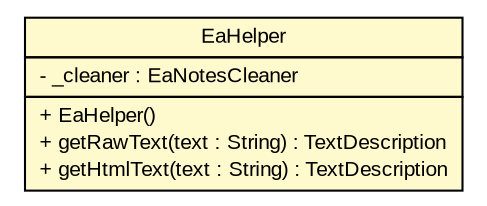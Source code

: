 #!/usr/local/bin/dot
#
# Class diagram 
# Generated by UMLGraph version R5_6_6-6-g3bdff0 (http://www.umlgraph.org/)
#

digraph G {
	edge [fontname="arial",fontsize=10,labelfontname="arial",labelfontsize=10];
	node [fontname="arial",fontsize=10,shape=plaintext];
	nodesep=0.25;
	ranksep=0.5;
	// org.tanjakostic.jcleancim.builder.ea.EaHelper
	c108116 [label=<<table title="org.tanjakostic.jcleancim.builder.ea.EaHelper" border="0" cellborder="1" cellspacing="0" cellpadding="2" port="p" bgcolor="lemonChiffon" href="./EaHelper.html">
		<tr><td><table border="0" cellspacing="0" cellpadding="1">
<tr><td align="center" balign="center"> EaHelper </td></tr>
		</table></td></tr>
		<tr><td><table border="0" cellspacing="0" cellpadding="1">
<tr><td align="left" balign="left"> - _cleaner : EaNotesCleaner </td></tr>
		</table></td></tr>
		<tr><td><table border="0" cellspacing="0" cellpadding="1">
<tr><td align="left" balign="left"> + EaHelper() </td></tr>
<tr><td align="left" balign="left"> + getRawText(text : String) : TextDescription </td></tr>
<tr><td align="left" balign="left"> + getHtmlText(text : String) : TextDescription </td></tr>
		</table></td></tr>
		</table>>, URL="./EaHelper.html", fontname="arial", fontcolor="black", fontsize=10.0];
}

